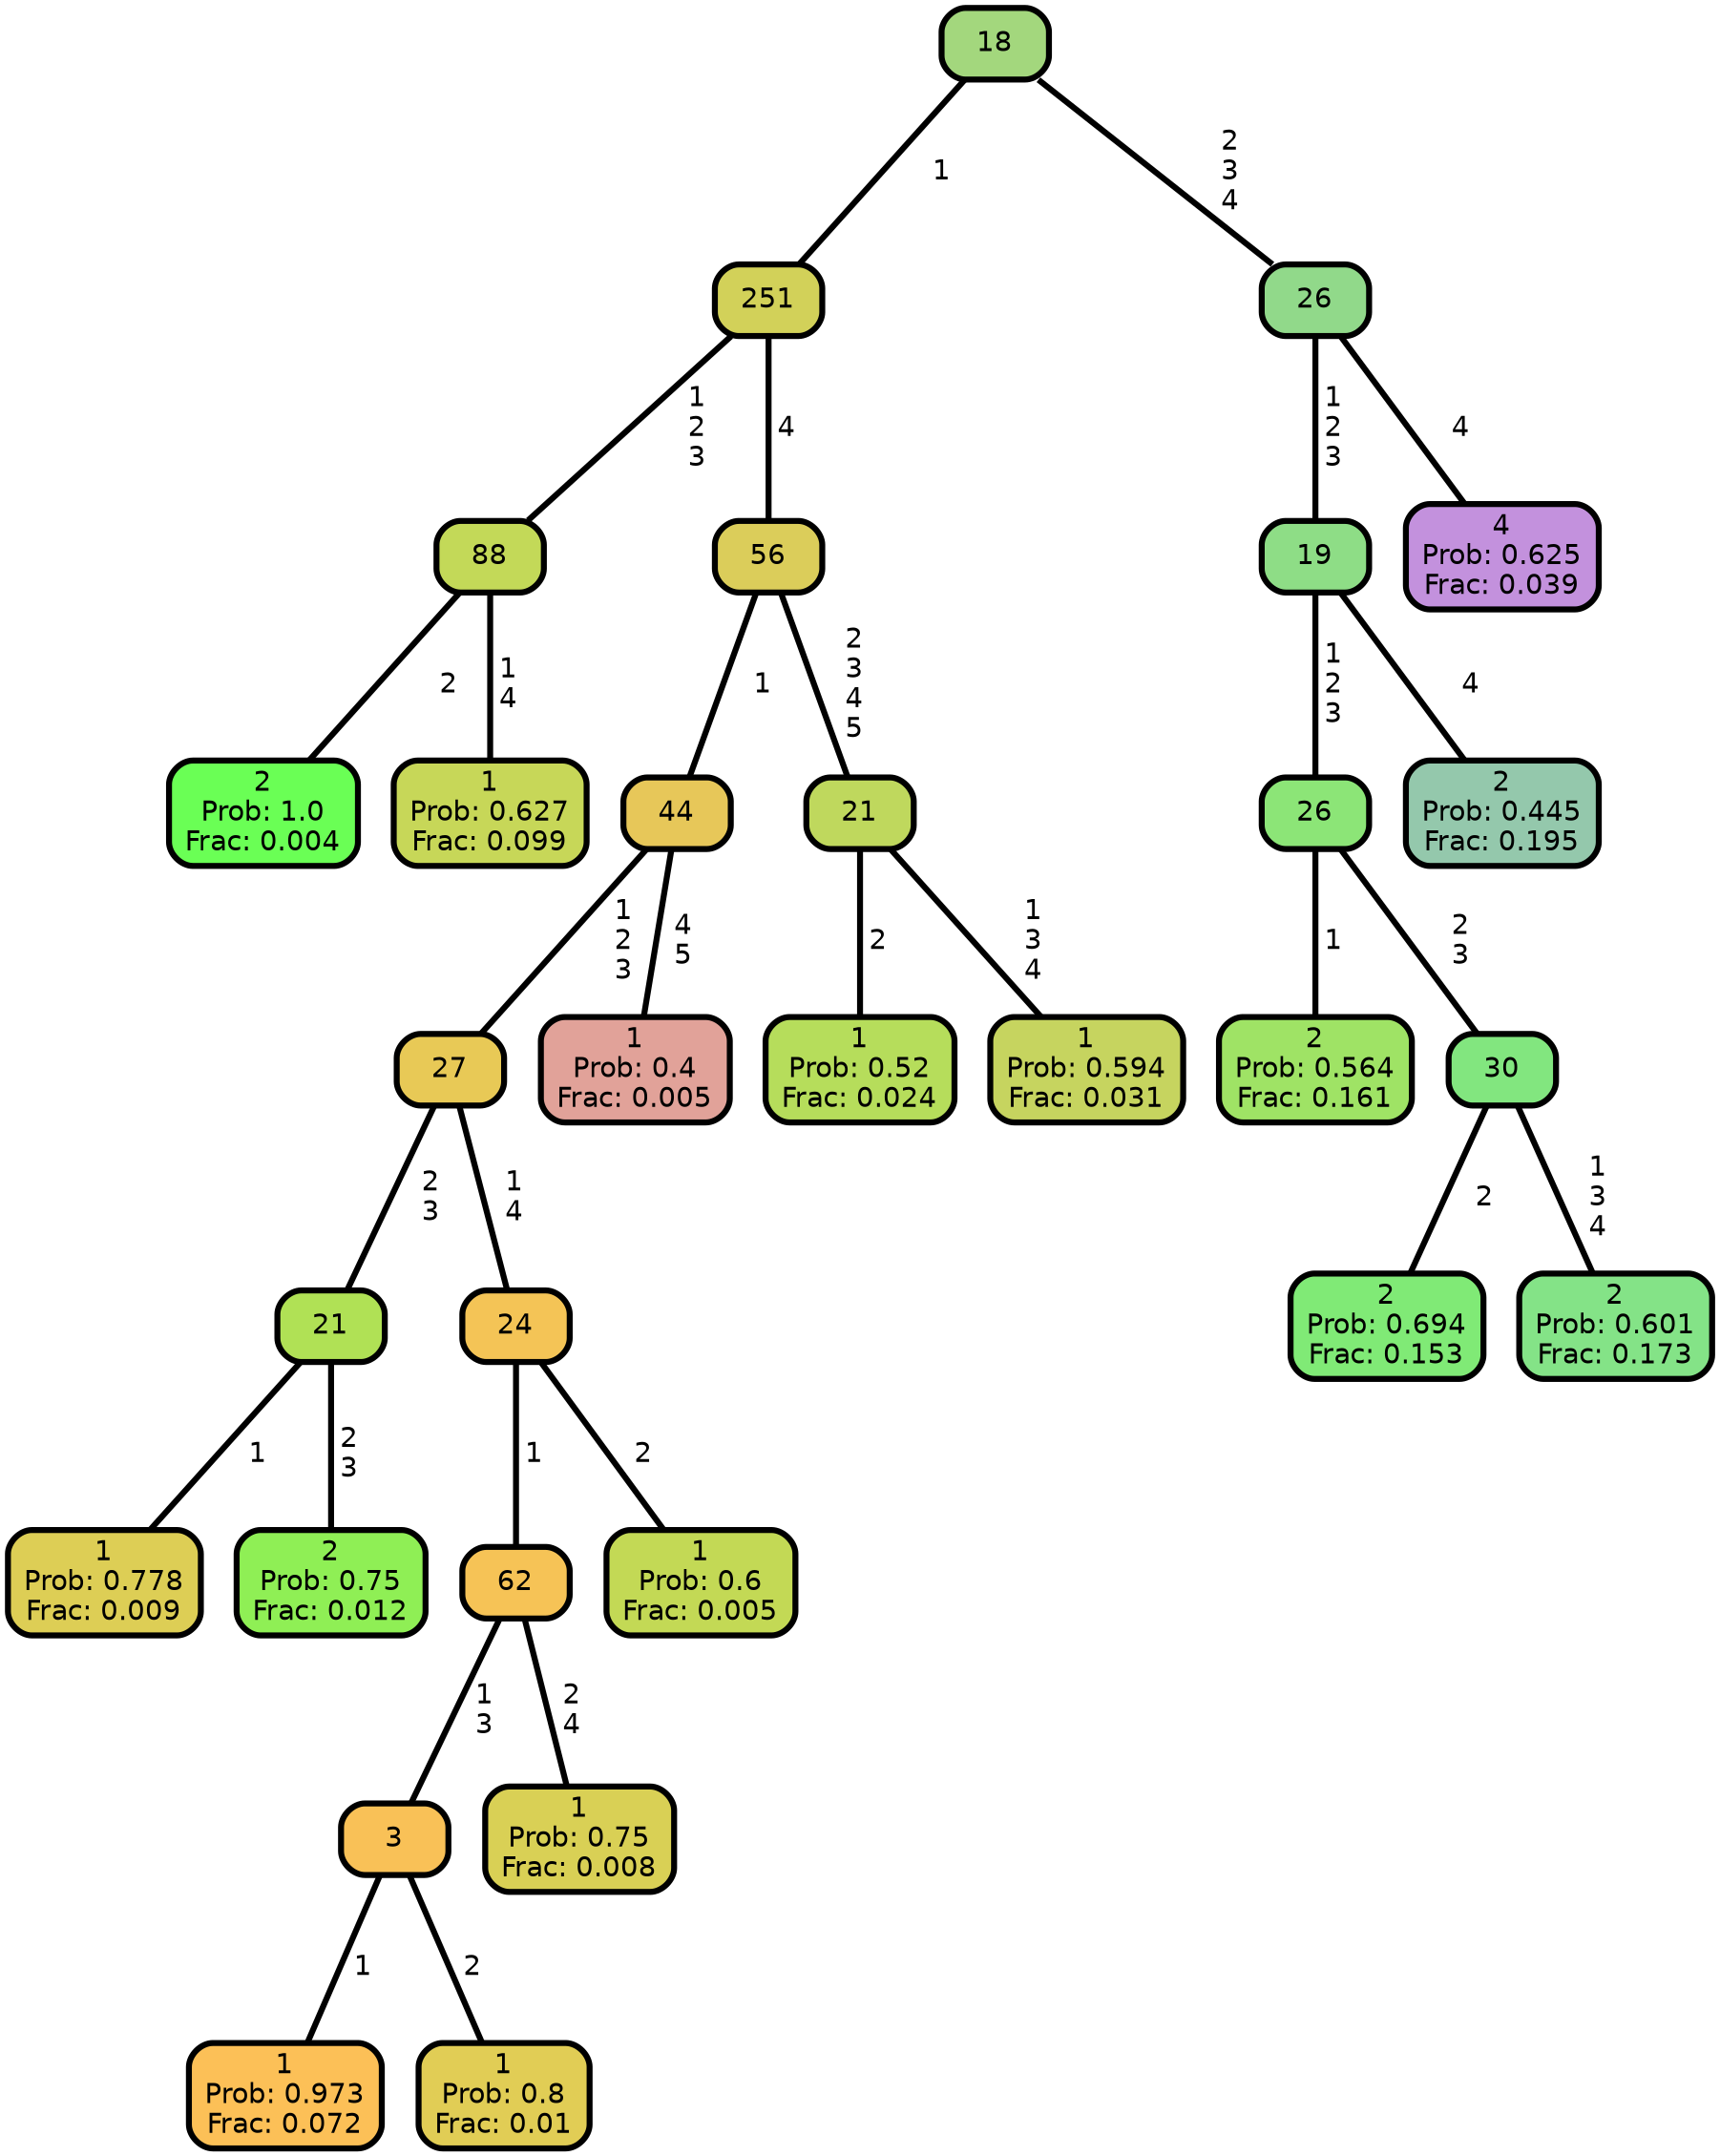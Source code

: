 graph Tree {
node [shape=box, style="filled, rounded",color="black",penwidth="3",fontcolor="black",                 fontname=helvetica] ;
graph [ranksep="0 equally", splines=straight,                 bgcolor=transparent, dpi=200] ;
edge [fontname=helvetica, color=black] ;
0 [label="2
Prob: 1.0
Frac: 0.004", fillcolor="#6aff55"] ;
1 [label="88", fillcolor="#c3d958"] ;
2 [label="1
Prob: 0.627
Frac: 0.099", fillcolor="#c7d758"] ;
3 [label="251", fillcolor="#d2d159"] ;
4 [label="1
Prob: 0.778
Frac: 0.009", fillcolor="#ddce55"] ;
5 [label="21", fillcolor="#b0e155"] ;
6 [label="2
Prob: 0.75
Frac: 0.012", fillcolor="#8fef55"] ;
7 [label="27", fillcolor="#e8c956"] ;
8 [label="1
Prob: 0.973
Frac: 0.072", fillcolor="#fcc057"] ;
9 [label="3", fillcolor="#f9c157"] ;
10 [label="1
Prob: 0.8
Frac: 0.01", fillcolor="#e1cd55"] ;
11 [label="62", fillcolor="#f6c356"] ;
12 [label="1
Prob: 0.75
Frac: 0.008", fillcolor="#d9d055"] ;
13 [label="24", fillcolor="#f4c456"] ;
14 [label="1
Prob: 0.6
Frac: 0.005", fillcolor="#c3d955"] ;
15 [label="44", fillcolor="#e7c759"] ;
16 [label="1
Prob: 0.4
Frac: 0.005", fillcolor="#e1a299"] ;
17 [label="56", fillcolor="#dbcd5a"] ;
18 [label="1
Prob: 0.52
Frac: 0.024", fillcolor="#b6dd5b"] ;
19 [label="21", fillcolor="#bfd85d"] ;
20 [label="1
Prob: 0.594
Frac: 0.031", fillcolor="#c6d45f"] ;
21 [label="18", fillcolor="#a3d77d"] ;
22 [label="2
Prob: 0.564
Frac: 0.161", fillcolor="#9fe365"] ;
23 [label="26", fillcolor="#8ce577"] ;
24 [label="2
Prob: 0.694
Frac: 0.153", fillcolor="#80ea76"] ;
25 [label="30", fillcolor="#82e67f"] ;
26 [label="2
Prob: 0.601
Frac: 0.173", fillcolor="#84e387"] ;
27 [label="19", fillcolor="#8edd86"] ;
28 [label="2
Prob: 0.445
Frac: 0.195", fillcolor="#94c8ac"] ;
29 [label="26", fillcolor="#91d98a"] ;
30 [label="4
Prob: 0.625
Frac: 0.039", fillcolor="#c391dd"] ;
1 -- 0 [label=" 2",penwidth=3] ;
1 -- 2 [label=" 1\n 4",penwidth=3] ;
3 -- 1 [label=" 1\n 2\n 3",penwidth=3] ;
3 -- 17 [label=" 4",penwidth=3] ;
5 -- 4 [label=" 1",penwidth=3] ;
5 -- 6 [label=" 2\n 3",penwidth=3] ;
7 -- 5 [label=" 2\n 3",penwidth=3] ;
7 -- 13 [label=" 1\n 4",penwidth=3] ;
9 -- 8 [label=" 1",penwidth=3] ;
9 -- 10 [label=" 2",penwidth=3] ;
11 -- 9 [label=" 1\n 3",penwidth=3] ;
11 -- 12 [label=" 2\n 4",penwidth=3] ;
13 -- 11 [label=" 1",penwidth=3] ;
13 -- 14 [label=" 2",penwidth=3] ;
15 -- 7 [label=" 1\n 2\n 3",penwidth=3] ;
15 -- 16 [label=" 4\n 5",penwidth=3] ;
17 -- 15 [label=" 1",penwidth=3] ;
17 -- 19 [label=" 2\n 3\n 4\n 5",penwidth=3] ;
19 -- 18 [label=" 2",penwidth=3] ;
19 -- 20 [label=" 1\n 3\n 4",penwidth=3] ;
21 -- 3 [label=" 1",penwidth=3] ;
21 -- 29 [label=" 2\n 3\n 4",penwidth=3] ;
23 -- 22 [label=" 1",penwidth=3] ;
23 -- 25 [label=" 2\n 3",penwidth=3] ;
25 -- 24 [label=" 2",penwidth=3] ;
25 -- 26 [label=" 1\n 3\n 4",penwidth=3] ;
27 -- 23 [label=" 1\n 2\n 3",penwidth=3] ;
27 -- 28 [label=" 4",penwidth=3] ;
29 -- 27 [label=" 1\n 2\n 3",penwidth=3] ;
29 -- 30 [label=" 4",penwidth=3] ;
{rank = same;}}